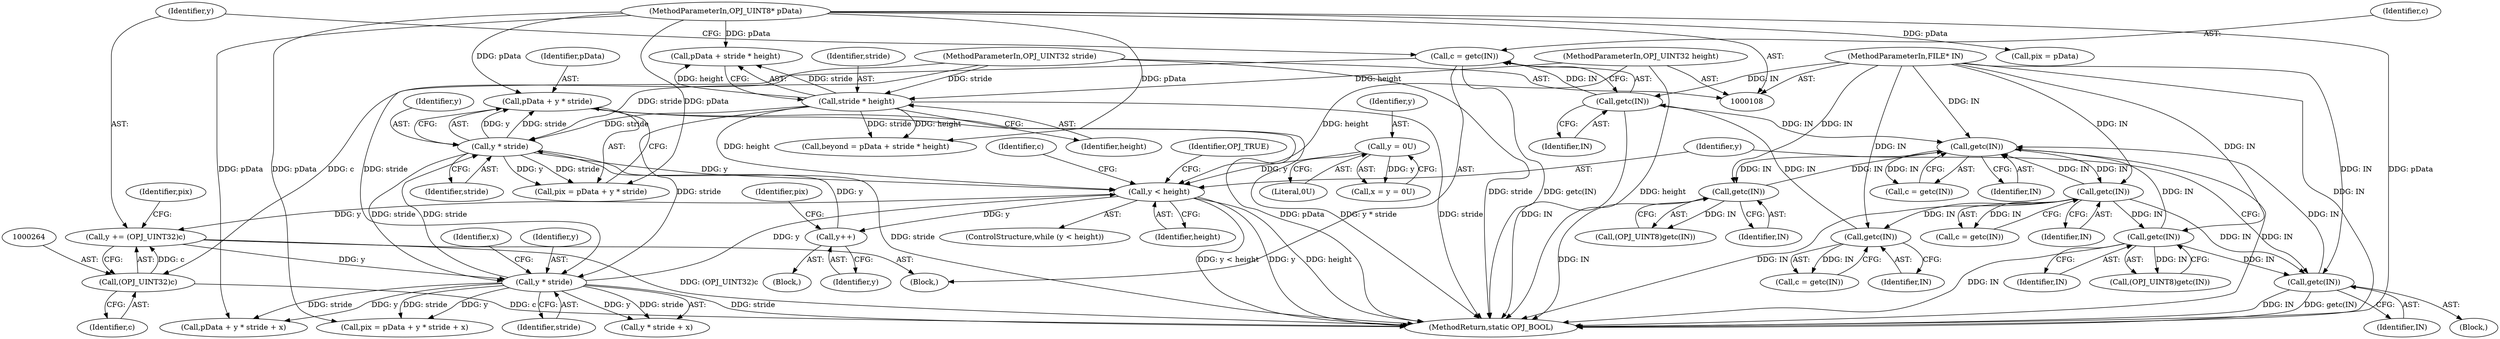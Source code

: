 digraph "0_openjpeg_cbe7384016083eac16078b359acd7a842253d503@pointer" {
"1000230" [label="(Call,pData + y * stride)"];
"1000110" [label="(MethodParameterIn,OPJ_UINT8* pData)"];
"1000232" [label="(Call,y * stride)"];
"1000226" [label="(Call,y++)"];
"1000135" [label="(Call,y < height)"];
"1000131" [label="(Call,y = 0U)"];
"1000271" [label="(Call,y * stride)"];
"1000261" [label="(Call,y += (OPJ_UINT32)c)"];
"1000263" [label="(Call,(OPJ_UINT32)c)"];
"1000257" [label="(Call,c = getc(IN))"];
"1000259" [label="(Call,getc(IN))"];
"1000250" [label="(Call,getc(IN))"];
"1000210" [label="(Call,getc(IN))"];
"1000142" [label="(Call,getc(IN))"];
"1000159" [label="(Call,getc(IN))"];
"1000109" [label="(MethodParameterIn,FILE* IN)"];
"1000353" [label="(Call,getc(IN))"];
"1000321" [label="(Call,getc(IN))"];
"1000123" [label="(Call,stride * height)"];
"1000111" [label="(MethodParameterIn,OPJ_UINT32 stride)"];
"1000113" [label="(MethodParameterIn,OPJ_UINT32 height)"];
"1000268" [label="(Call,pData + y * stride + x)"];
"1000135" [label="(Call,y < height)"];
"1000142" [label="(Call,getc(IN))"];
"1000260" [label="(Identifier,IN)"];
"1000228" [label="(Call,pix = pData + y * stride)"];
"1000227" [label="(Identifier,y)"];
"1000274" [label="(Identifier,x)"];
"1000234" [label="(Identifier,stride)"];
"1000261" [label="(Call,y += (OPJ_UINT32)c)"];
"1000110" [label="(MethodParameterIn,OPJ_UINT8* pData)"];
"1000321" [label="(Call,getc(IN))"];
"1000208" [label="(Call,c = getc(IN))"];
"1000119" [label="(Call,beyond = pData + stride * height)"];
"1000229" [label="(Identifier,pix)"];
"1000109" [label="(MethodParameterIn,FILE* IN)"];
"1000211" [label="(Identifier,IN)"];
"1000271" [label="(Call,y * stride)"];
"1000226" [label="(Call,y++)"];
"1000113" [label="(MethodParameterIn,OPJ_UINT32 height)"];
"1000322" [label="(Identifier,IN)"];
"1000233" [label="(Identifier,y)"];
"1000270" [label="(Call,y * stride + x)"];
"1000159" [label="(Call,getc(IN))"];
"1000140" [label="(Call,c = getc(IN))"];
"1000354" [label="(Identifier,IN)"];
"1000357" [label="(MethodReturn,static OPJ_BOOL)"];
"1000257" [label="(Call,c = getc(IN))"];
"1000259" [label="(Call,getc(IN))"];
"1000265" [label="(Identifier,c)"];
"1000353" [label="(Call,getc(IN))"];
"1000262" [label="(Identifier,y)"];
"1000267" [label="(Identifier,pix)"];
"1000125" [label="(Identifier,height)"];
"1000131" [label="(Call,y = 0U)"];
"1000272" [label="(Identifier,y)"];
"1000250" [label="(Call,getc(IN))"];
"1000143" [label="(Identifier,IN)"];
"1000248" [label="(Call,c = getc(IN))"];
"1000160" [label="(Identifier,IN)"];
"1000137" [label="(Identifier,height)"];
"1000232" [label="(Call,y * stride)"];
"1000356" [label="(Identifier,OPJ_TRUE)"];
"1000222" [label="(Block,)"];
"1000132" [label="(Identifier,y)"];
"1000258" [label="(Identifier,c)"];
"1000352" [label="(Block,)"];
"1000319" [label="(Call,(OPJ_UINT8)getc(IN))"];
"1000141" [label="(Identifier,c)"];
"1000231" [label="(Identifier,pData)"];
"1000121" [label="(Call,pData + stride * height)"];
"1000230" [label="(Call,pData + y * stride)"];
"1000273" [label="(Identifier,stride)"];
"1000247" [label="(Block,)"];
"1000266" [label="(Call,pix = pData + y * stride + x)"];
"1000123" [label="(Call,stride * height)"];
"1000133" [label="(Literal,0U)"];
"1000263" [label="(Call,(OPJ_UINT32)c)"];
"1000136" [label="(Identifier,y)"];
"1000210" [label="(Call,getc(IN))"];
"1000126" [label="(Call,pix = pData)"];
"1000129" [label="(Call,x = y = 0U)"];
"1000134" [label="(ControlStructure,while (y < height))"];
"1000157" [label="(Call,(OPJ_UINT8)getc(IN))"];
"1000124" [label="(Identifier,stride)"];
"1000251" [label="(Identifier,IN)"];
"1000111" [label="(MethodParameterIn,OPJ_UINT32 stride)"];
"1000230" -> "1000228"  [label="AST: "];
"1000230" -> "1000232"  [label="CFG: "];
"1000231" -> "1000230"  [label="AST: "];
"1000232" -> "1000230"  [label="AST: "];
"1000228" -> "1000230"  [label="CFG: "];
"1000230" -> "1000357"  [label="DDG: pData"];
"1000230" -> "1000357"  [label="DDG: y * stride"];
"1000110" -> "1000230"  [label="DDG: pData"];
"1000232" -> "1000230"  [label="DDG: y"];
"1000232" -> "1000230"  [label="DDG: stride"];
"1000110" -> "1000108"  [label="AST: "];
"1000110" -> "1000357"  [label="DDG: pData"];
"1000110" -> "1000119"  [label="DDG: pData"];
"1000110" -> "1000121"  [label="DDG: pData"];
"1000110" -> "1000126"  [label="DDG: pData"];
"1000110" -> "1000228"  [label="DDG: pData"];
"1000110" -> "1000266"  [label="DDG: pData"];
"1000110" -> "1000268"  [label="DDG: pData"];
"1000232" -> "1000234"  [label="CFG: "];
"1000233" -> "1000232"  [label="AST: "];
"1000234" -> "1000232"  [label="AST: "];
"1000232" -> "1000357"  [label="DDG: stride"];
"1000232" -> "1000135"  [label="DDG: y"];
"1000232" -> "1000228"  [label="DDG: y"];
"1000232" -> "1000228"  [label="DDG: stride"];
"1000226" -> "1000232"  [label="DDG: y"];
"1000271" -> "1000232"  [label="DDG: stride"];
"1000123" -> "1000232"  [label="DDG: stride"];
"1000111" -> "1000232"  [label="DDG: stride"];
"1000232" -> "1000271"  [label="DDG: stride"];
"1000226" -> "1000222"  [label="AST: "];
"1000226" -> "1000227"  [label="CFG: "];
"1000227" -> "1000226"  [label="AST: "];
"1000229" -> "1000226"  [label="CFG: "];
"1000135" -> "1000226"  [label="DDG: y"];
"1000135" -> "1000134"  [label="AST: "];
"1000135" -> "1000137"  [label="CFG: "];
"1000136" -> "1000135"  [label="AST: "];
"1000137" -> "1000135"  [label="AST: "];
"1000141" -> "1000135"  [label="CFG: "];
"1000356" -> "1000135"  [label="CFG: "];
"1000135" -> "1000357"  [label="DDG: y < height"];
"1000135" -> "1000357"  [label="DDG: y"];
"1000135" -> "1000357"  [label="DDG: height"];
"1000131" -> "1000135"  [label="DDG: y"];
"1000271" -> "1000135"  [label="DDG: y"];
"1000123" -> "1000135"  [label="DDG: height"];
"1000113" -> "1000135"  [label="DDG: height"];
"1000135" -> "1000261"  [label="DDG: y"];
"1000131" -> "1000129"  [label="AST: "];
"1000131" -> "1000133"  [label="CFG: "];
"1000132" -> "1000131"  [label="AST: "];
"1000133" -> "1000131"  [label="AST: "];
"1000129" -> "1000131"  [label="CFG: "];
"1000131" -> "1000129"  [label="DDG: y"];
"1000271" -> "1000270"  [label="AST: "];
"1000271" -> "1000273"  [label="CFG: "];
"1000272" -> "1000271"  [label="AST: "];
"1000273" -> "1000271"  [label="AST: "];
"1000274" -> "1000271"  [label="CFG: "];
"1000271" -> "1000357"  [label="DDG: stride"];
"1000271" -> "1000266"  [label="DDG: y"];
"1000271" -> "1000266"  [label="DDG: stride"];
"1000271" -> "1000268"  [label="DDG: y"];
"1000271" -> "1000268"  [label="DDG: stride"];
"1000271" -> "1000270"  [label="DDG: y"];
"1000271" -> "1000270"  [label="DDG: stride"];
"1000261" -> "1000271"  [label="DDG: y"];
"1000123" -> "1000271"  [label="DDG: stride"];
"1000111" -> "1000271"  [label="DDG: stride"];
"1000261" -> "1000247"  [label="AST: "];
"1000261" -> "1000263"  [label="CFG: "];
"1000262" -> "1000261"  [label="AST: "];
"1000263" -> "1000261"  [label="AST: "];
"1000267" -> "1000261"  [label="CFG: "];
"1000261" -> "1000357"  [label="DDG: (OPJ_UINT32)c"];
"1000263" -> "1000261"  [label="DDG: c"];
"1000263" -> "1000265"  [label="CFG: "];
"1000264" -> "1000263"  [label="AST: "];
"1000265" -> "1000263"  [label="AST: "];
"1000263" -> "1000357"  [label="DDG: c"];
"1000257" -> "1000263"  [label="DDG: c"];
"1000257" -> "1000247"  [label="AST: "];
"1000257" -> "1000259"  [label="CFG: "];
"1000258" -> "1000257"  [label="AST: "];
"1000259" -> "1000257"  [label="AST: "];
"1000262" -> "1000257"  [label="CFG: "];
"1000257" -> "1000357"  [label="DDG: getc(IN)"];
"1000259" -> "1000257"  [label="DDG: IN"];
"1000259" -> "1000260"  [label="CFG: "];
"1000260" -> "1000259"  [label="AST: "];
"1000259" -> "1000357"  [label="DDG: IN"];
"1000259" -> "1000142"  [label="DDG: IN"];
"1000250" -> "1000259"  [label="DDG: IN"];
"1000109" -> "1000259"  [label="DDG: IN"];
"1000250" -> "1000248"  [label="AST: "];
"1000250" -> "1000251"  [label="CFG: "];
"1000251" -> "1000250"  [label="AST: "];
"1000248" -> "1000250"  [label="CFG: "];
"1000250" -> "1000248"  [label="DDG: IN"];
"1000210" -> "1000250"  [label="DDG: IN"];
"1000109" -> "1000250"  [label="DDG: IN"];
"1000210" -> "1000208"  [label="AST: "];
"1000210" -> "1000211"  [label="CFG: "];
"1000211" -> "1000210"  [label="AST: "];
"1000208" -> "1000210"  [label="CFG: "];
"1000210" -> "1000357"  [label="DDG: IN"];
"1000210" -> "1000142"  [label="DDG: IN"];
"1000210" -> "1000208"  [label="DDG: IN"];
"1000142" -> "1000210"  [label="DDG: IN"];
"1000109" -> "1000210"  [label="DDG: IN"];
"1000210" -> "1000321"  [label="DDG: IN"];
"1000210" -> "1000353"  [label="DDG: IN"];
"1000142" -> "1000140"  [label="AST: "];
"1000142" -> "1000143"  [label="CFG: "];
"1000143" -> "1000142"  [label="AST: "];
"1000140" -> "1000142"  [label="CFG: "];
"1000142" -> "1000357"  [label="DDG: IN"];
"1000142" -> "1000140"  [label="DDG: IN"];
"1000159" -> "1000142"  [label="DDG: IN"];
"1000353" -> "1000142"  [label="DDG: IN"];
"1000321" -> "1000142"  [label="DDG: IN"];
"1000109" -> "1000142"  [label="DDG: IN"];
"1000142" -> "1000159"  [label="DDG: IN"];
"1000159" -> "1000157"  [label="AST: "];
"1000159" -> "1000160"  [label="CFG: "];
"1000160" -> "1000159"  [label="AST: "];
"1000157" -> "1000159"  [label="CFG: "];
"1000159" -> "1000357"  [label="DDG: IN"];
"1000159" -> "1000157"  [label="DDG: IN"];
"1000109" -> "1000159"  [label="DDG: IN"];
"1000109" -> "1000108"  [label="AST: "];
"1000109" -> "1000357"  [label="DDG: IN"];
"1000109" -> "1000321"  [label="DDG: IN"];
"1000109" -> "1000353"  [label="DDG: IN"];
"1000353" -> "1000352"  [label="AST: "];
"1000353" -> "1000354"  [label="CFG: "];
"1000354" -> "1000353"  [label="AST: "];
"1000136" -> "1000353"  [label="CFG: "];
"1000353" -> "1000357"  [label="DDG: getc(IN)"];
"1000353" -> "1000357"  [label="DDG: IN"];
"1000321" -> "1000353"  [label="DDG: IN"];
"1000321" -> "1000319"  [label="AST: "];
"1000321" -> "1000322"  [label="CFG: "];
"1000322" -> "1000321"  [label="AST: "];
"1000319" -> "1000321"  [label="CFG: "];
"1000321" -> "1000357"  [label="DDG: IN"];
"1000321" -> "1000319"  [label="DDG: IN"];
"1000123" -> "1000121"  [label="AST: "];
"1000123" -> "1000125"  [label="CFG: "];
"1000124" -> "1000123"  [label="AST: "];
"1000125" -> "1000123"  [label="AST: "];
"1000121" -> "1000123"  [label="CFG: "];
"1000123" -> "1000357"  [label="DDG: stride"];
"1000123" -> "1000119"  [label="DDG: stride"];
"1000123" -> "1000119"  [label="DDG: height"];
"1000123" -> "1000121"  [label="DDG: stride"];
"1000123" -> "1000121"  [label="DDG: height"];
"1000111" -> "1000123"  [label="DDG: stride"];
"1000113" -> "1000123"  [label="DDG: height"];
"1000111" -> "1000108"  [label="AST: "];
"1000111" -> "1000357"  [label="DDG: stride"];
"1000113" -> "1000108"  [label="AST: "];
"1000113" -> "1000357"  [label="DDG: height"];
}
